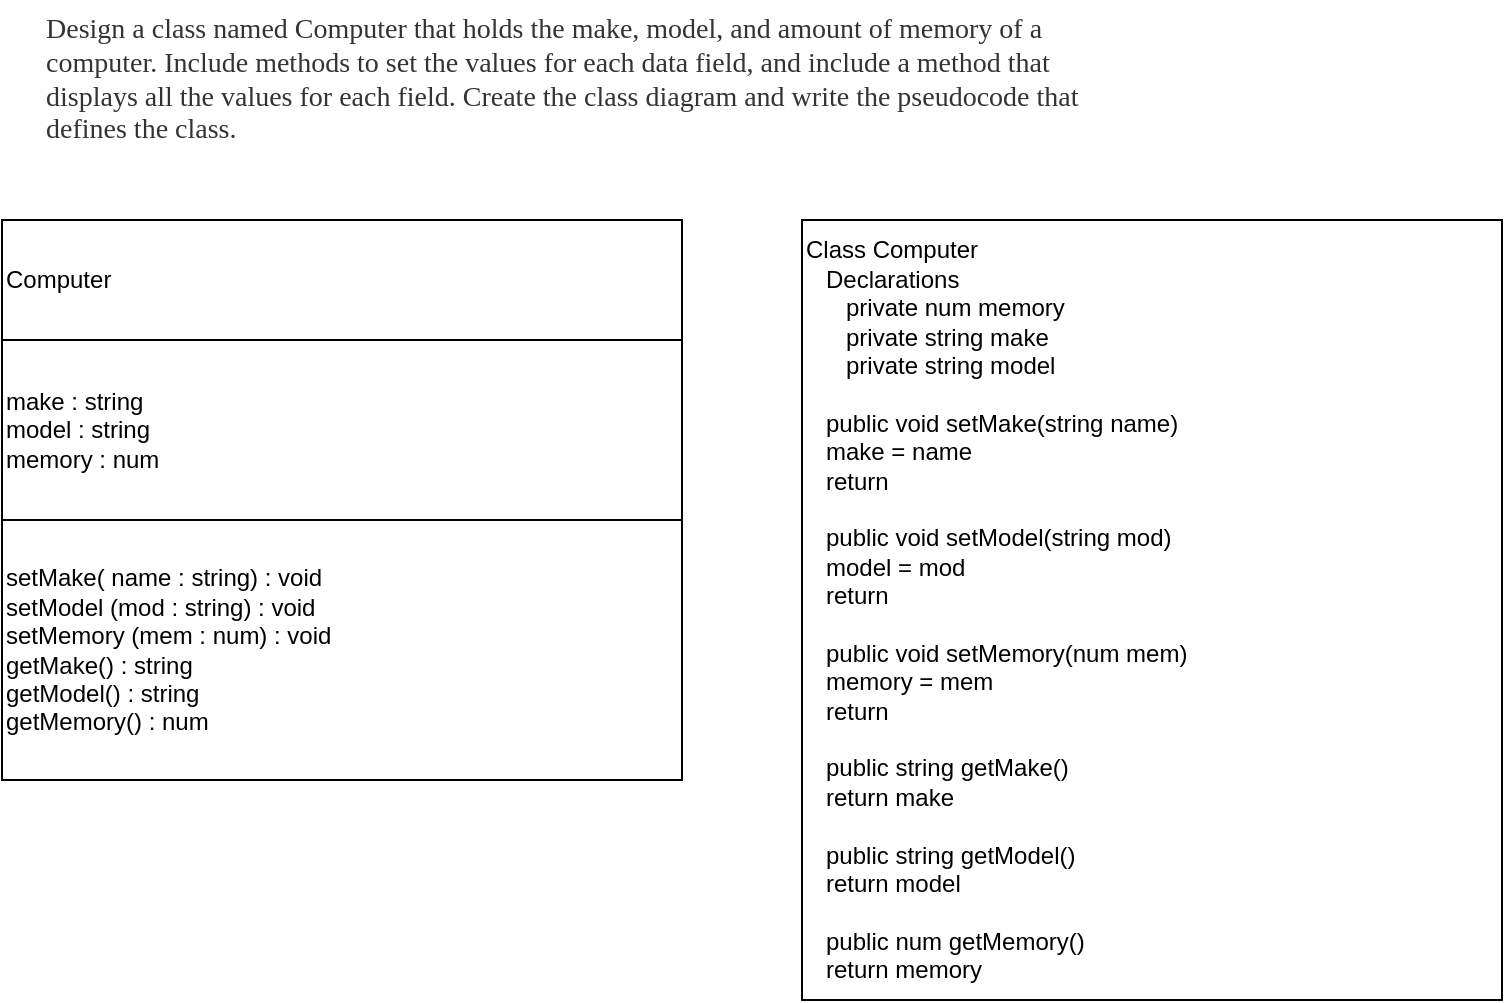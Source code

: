 <mxfile>
    <diagram id="LQNDYMTSvdkQ-tSS1QnY" name="Page-1">
        <mxGraphModel dx="1410" dy="705" grid="1" gridSize="10" guides="1" tooltips="1" connect="1" arrows="1" fold="1" page="1" pageScale="1" pageWidth="850" pageHeight="1100" math="0" shadow="0">
            <root>
                <mxCell id="0"/>
                <mxCell id="1" parent="0"/>
                <mxCell id="2" value="&lt;span style=&quot;color: rgb(51, 51, 51); font-family: georgia, times, &amp;quot;times new roman&amp;quot;, serif; font-size: 14px; font-style: normal; font-weight: 400; letter-spacing: normal; text-indent: 0px; text-transform: none; word-spacing: 0px; background-color: rgb(255, 255, 255); display: inline; float: none;&quot;&gt;Design a class named Computer that holds the make, model, and amount of memory of a computer. Include methods to set the values for each data field, and include a method that displays all the values for each field. Create the class diagram and write the pseudocode that defines the class.&lt;/span&gt;" style="text;whiteSpace=wrap;html=1;" vertex="1" parent="1">
                    <mxGeometry x="60" y="160" width="550" height="70" as="geometry"/>
                </mxCell>
                <mxCell id="4" value="Computer&amp;nbsp;" style="whiteSpace=wrap;html=1;align=left;" vertex="1" parent="1">
                    <mxGeometry x="40" y="270" width="340" height="60" as="geometry"/>
                </mxCell>
                <mxCell id="5" value="make : string&lt;br&gt;model : string&lt;br&gt;memory : num" style="whiteSpace=wrap;html=1;align=left;" vertex="1" parent="1">
                    <mxGeometry x="40" y="330" width="340" height="90" as="geometry"/>
                </mxCell>
                <mxCell id="6" value="setMake( name : string) : void&lt;br&gt;setModel (mod : string) : void&lt;br&gt;setMemory (mem : num) : void&lt;br&gt;getMake() : string&lt;br&gt;getModel() : string&lt;br&gt;getMemory() : num" style="whiteSpace=wrap;html=1;align=left;" vertex="1" parent="1">
                    <mxGeometry x="40" y="420" width="340" height="130" as="geometry"/>
                </mxCell>
                <mxCell id="7" value="Class Computer&lt;br&gt;&amp;nbsp; &amp;nbsp;Declarations&lt;br&gt;&amp;nbsp; &amp;nbsp; &amp;nbsp; private num memory&lt;br&gt;&amp;nbsp; &amp;nbsp; &amp;nbsp; private string make&lt;br&gt;&amp;nbsp; &amp;nbsp; &amp;nbsp; private string model&lt;br&gt;&lt;br&gt;&amp;nbsp; &amp;nbsp;public void setMake(string name)&lt;br&gt;&amp;nbsp; &amp;nbsp;make = name&lt;br&gt;&amp;nbsp; &amp;nbsp;return&lt;br&gt;&lt;br&gt;&amp;nbsp; &amp;nbsp;public void setModel(string mod)&lt;br&gt;&amp;nbsp; &amp;nbsp;model = mod&lt;br&gt;&amp;nbsp; &amp;nbsp;return&lt;br&gt;&lt;br&gt;&amp;nbsp; &amp;nbsp;public void setMemory(num mem)&lt;br&gt;&amp;nbsp; &amp;nbsp;memory = mem&lt;br&gt;&amp;nbsp; &amp;nbsp;return&lt;br&gt;&lt;br&gt;&amp;nbsp; &amp;nbsp;public string getMake()&lt;br&gt;&amp;nbsp; &amp;nbsp;return make&lt;br&gt;&lt;br&gt;&amp;nbsp; &amp;nbsp;public string getModel()&lt;br&gt;&amp;nbsp; &amp;nbsp;return model&lt;br&gt;&lt;br&gt;&amp;nbsp; &amp;nbsp;public num getMemory()&lt;br&gt;&amp;nbsp; &amp;nbsp;return memory&lt;br&gt;" style="whiteSpace=wrap;html=1;align=left;" vertex="1" parent="1">
                    <mxGeometry x="440" y="270" width="350" height="390" as="geometry"/>
                </mxCell>
            </root>
        </mxGraphModel>
    </diagram>
</mxfile>